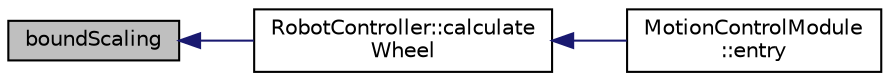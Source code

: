 digraph "boundScaling"
{
  edge [fontname="Helvetica",fontsize="10",labelfontname="Helvetica",labelfontsize="10"];
  node [fontname="Helvetica",fontsize="10",shape=record];
  rankdir="LR";
  Node7 [label="boundScaling",height=0.2,width=0.4,color="black", fillcolor="grey75", style="filled", fontcolor="black"];
  Node7 -> Node8 [dir="back",color="midnightblue",fontsize="10",style="solid",fontname="Helvetica"];
  Node8 [label="RobotController::calculate\lWheel",height=0.2,width=0.4,color="black", fillcolor="white", style="filled",URL="$class_robot_controller.html#a0707cb5415d1d8abc6179199d7595b8a",tooltip="Updates the wheels such that they try to follow the target Outputs the correct motor commands to do t..."];
  Node8 -> Node9 [dir="back",color="midnightblue",fontsize="10",style="solid",fontname="Helvetica"];
  Node9 [label="MotionControlModule\l::entry",height=0.2,width=0.4,color="black", fillcolor="white", style="filled",URL="$class_motion_control_module.html#ae9ce65e3c14d0effbac1c1a3b93fb5b1",tooltip="Called by the RTOS at the desired update rate. "];
}
